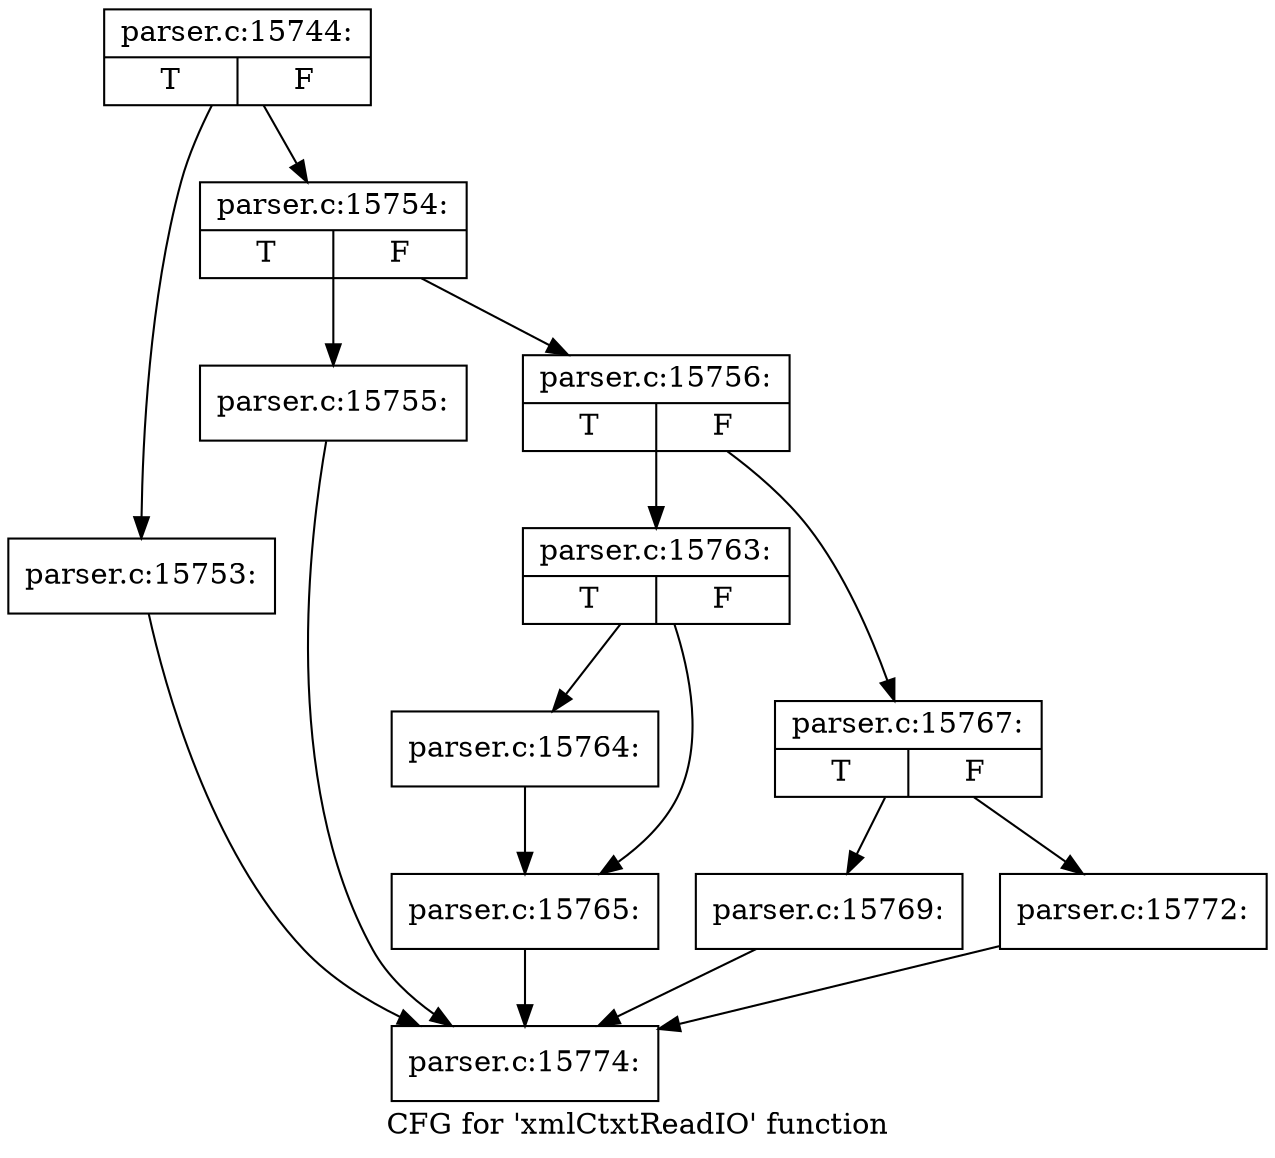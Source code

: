 digraph "CFG for 'xmlCtxtReadIO' function" {
	label="CFG for 'xmlCtxtReadIO' function";

	Node0x5ff76f0 [shape=record,label="{parser.c:15744:|{<s0>T|<s1>F}}"];
	Node0x5ff76f0 -> Node0x5ff96c0;
	Node0x5ff76f0 -> Node0x5ff9710;
	Node0x5ff96c0 [shape=record,label="{parser.c:15753:}"];
	Node0x5ff96c0 -> Node0x5febcb0;
	Node0x5ff9710 [shape=record,label="{parser.c:15754:|{<s0>T|<s1>F}}"];
	Node0x5ff9710 -> Node0x5ff9b70;
	Node0x5ff9710 -> Node0x5ff9bc0;
	Node0x5ff9b70 [shape=record,label="{parser.c:15755:}"];
	Node0x5ff9b70 -> Node0x5febcb0;
	Node0x5ff9bc0 [shape=record,label="{parser.c:15756:|{<s0>T|<s1>F}}"];
	Node0x5ff9bc0 -> Node0x5ffa5d0;
	Node0x5ff9bc0 -> Node0x5ffa620;
	Node0x5ffa5d0 [shape=record,label="{parser.c:15763:|{<s0>T|<s1>F}}"];
	Node0x5ffa5d0 -> Node0x5ffa9e0;
	Node0x5ffa5d0 -> Node0x5ffaa30;
	Node0x5ffa9e0 [shape=record,label="{parser.c:15764:}"];
	Node0x5ffa9e0 -> Node0x5ffaa30;
	Node0x5ffaa30 [shape=record,label="{parser.c:15765:}"];
	Node0x5ffaa30 -> Node0x5febcb0;
	Node0x5ffa620 [shape=record,label="{parser.c:15767:|{<s0>T|<s1>F}}"];
	Node0x5ffa620 -> Node0x5ffb3f0;
	Node0x5ffa620 -> Node0x5ffb440;
	Node0x5ffb3f0 [shape=record,label="{parser.c:15769:}"];
	Node0x5ffb3f0 -> Node0x5febcb0;
	Node0x5ffb440 [shape=record,label="{parser.c:15772:}"];
	Node0x5ffb440 -> Node0x5febcb0;
	Node0x5febcb0 [shape=record,label="{parser.c:15774:}"];
}

